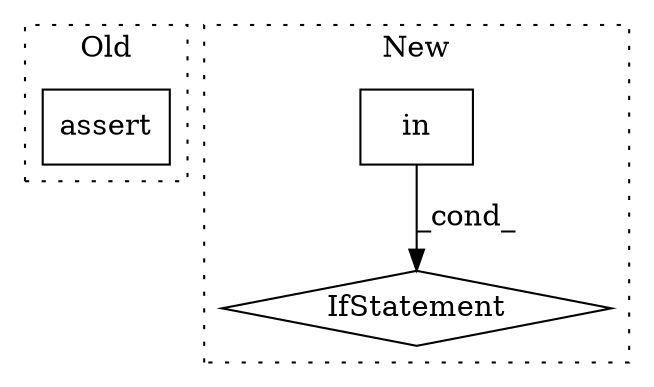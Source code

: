 digraph G {
subgraph cluster0 {
1 [label="assert" a="6" s="9287" l="7" shape="box"];
label = "Old";
style="dotted";
}
subgraph cluster1 {
2 [label="in" a="105" s="12574" l="20" shape="box"];
3 [label="IfStatement" a="25" s="12564,12594" l="10,2" shape="diamond"];
label = "New";
style="dotted";
}
2 -> 3 [label="_cond_"];
}